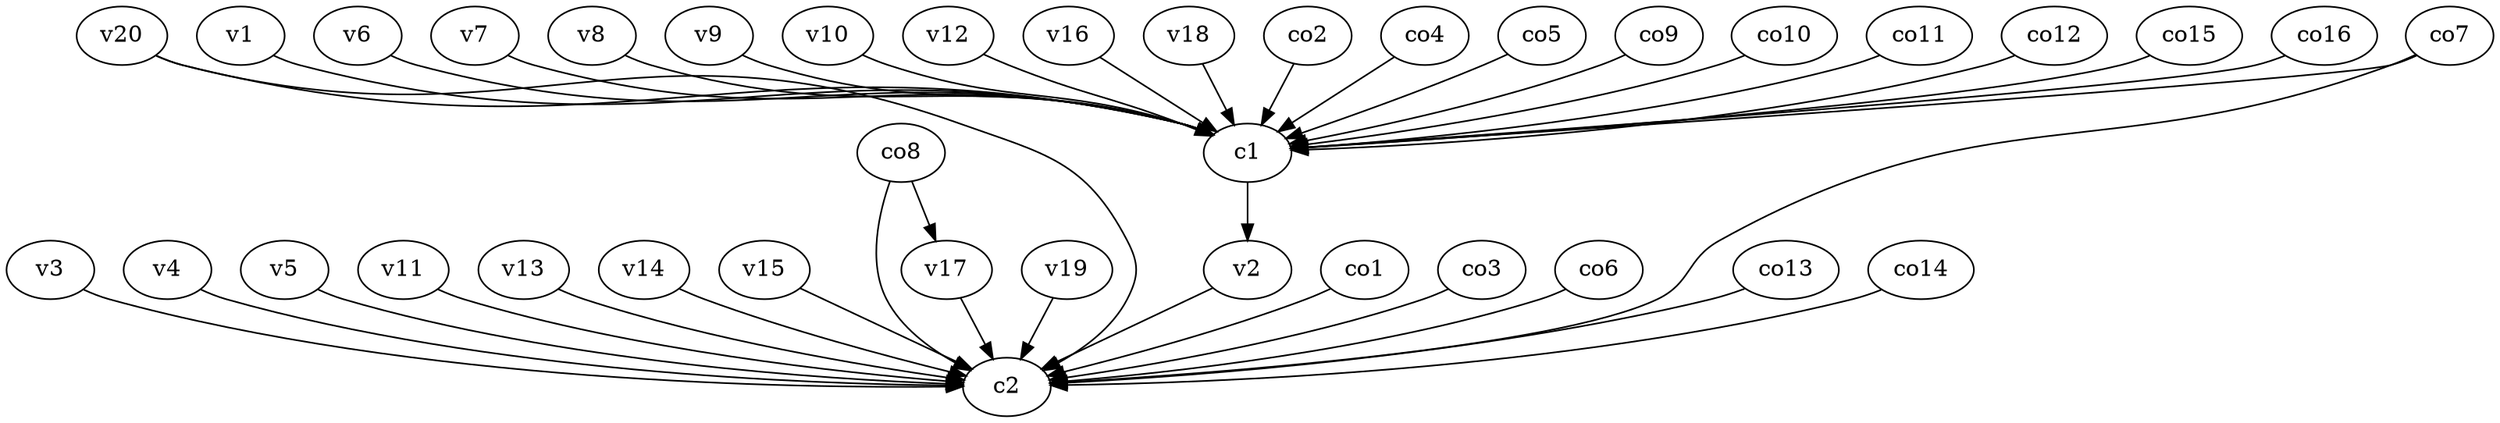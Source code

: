 strict digraph  {
c1;
c2;
v1;
v2;
v3;
v4;
v5;
v6;
v7;
v8;
v9;
v10;
v11;
v12;
v13;
v14;
v15;
v16;
v17;
v18;
v19;
v20;
co1;
co2;
co3;
co4;
co5;
co6;
co7;
co8;
co9;
co10;
co11;
co12;
co13;
co14;
co15;
co16;
c1 -> v2  [weight=1];
v1 -> c1  [weight=1];
v2 -> c2  [weight=1];
v3 -> c2  [weight=1];
v4 -> c2  [weight=1];
v5 -> c2  [weight=1];
v6 -> c1  [weight=1];
v7 -> c1  [weight=1];
v8 -> c1  [weight=1];
v9 -> c1  [weight=1];
v10 -> c1  [weight=1];
v11 -> c2  [weight=1];
v12 -> c1  [weight=1];
v13 -> c2  [weight=1];
v14 -> c2  [weight=1];
v15 -> c2  [weight=1];
v16 -> c1  [weight=1];
v17 -> c2  [weight=1];
v18 -> c1  [weight=1];
v19 -> c2  [weight=1];
v20 -> c1  [weight=1];
v20 -> c2  [weight=1];
co1 -> c2  [weight=1];
co2 -> c1  [weight=1];
co3 -> c2  [weight=1];
co4 -> c1  [weight=1];
co5 -> c1  [weight=1];
co6 -> c2  [weight=1];
co7 -> c2  [weight=1];
co7 -> c1  [weight=1];
co8 -> c2  [weight=1];
co8 -> v17  [weight=1];
co9 -> c1  [weight=1];
co10 -> c1  [weight=1];
co11 -> c1  [weight=1];
co12 -> c1  [weight=1];
co13 -> c2  [weight=1];
co14 -> c2  [weight=1];
co15 -> c1  [weight=1];
co16 -> c1  [weight=1];
}
